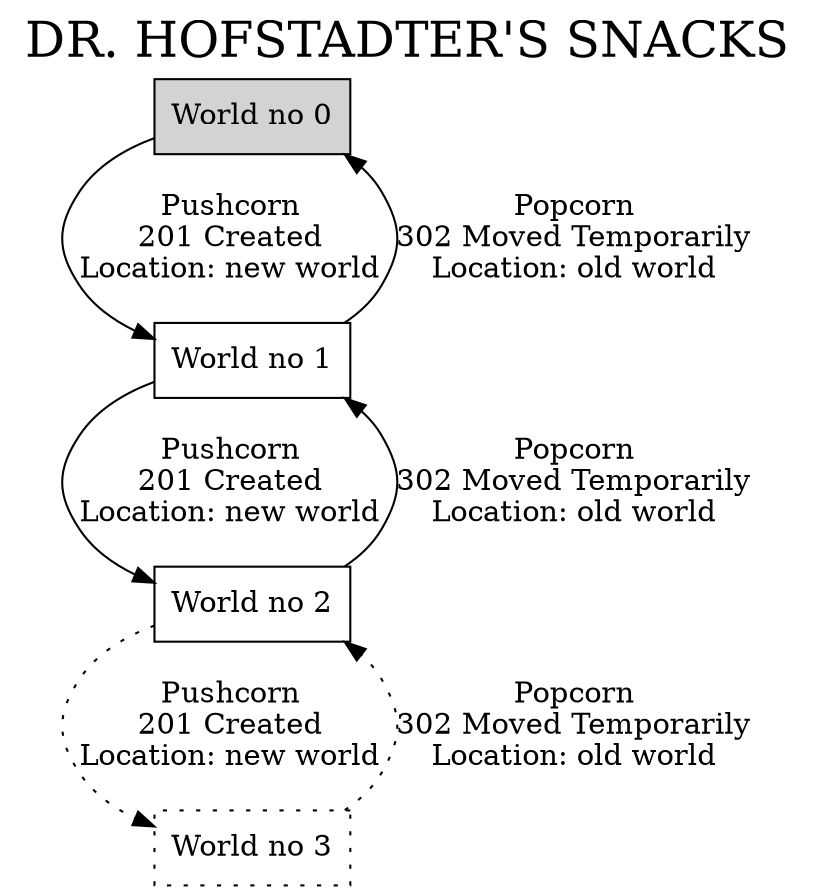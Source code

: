digraph {
  label="DR. HOFSTADTER'S SNACKS";
  labelloc=t;
  fontsize=24;
  node [shape=box];

  world0 [label="World no 0",bgcolor="black",style="filled"];
  world1 [label="World no 1"];
  world2 [label="World no 2"];
  world3 [label="World no 3",style="dotted"];

  world0 -> world1 [label="Pushcorn\n201 Created\nLocation: new world"];
  world1 -> world0 [label="Popcorn\n302 Moved Temporarily\nLocation: old world"];

  world1 -> world2 [label="Pushcorn\n201 Created\nLocation: new world"];
  world2 -> world1 [label="Popcorn\n302 Moved Temporarily\nLocation: old world"];

  world2 -> world3 [label="Pushcorn\n201 Created\nLocation: new world",style="dotted"];
  world3 -> world2 [label="Popcorn\n302 Moved Temporarily\nLocation: old world",style="dotted"];
}